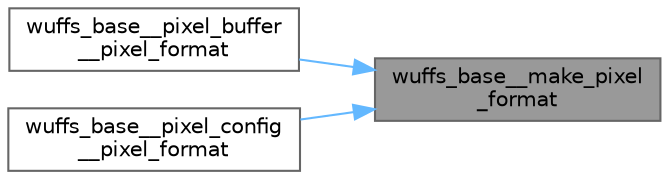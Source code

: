 digraph "wuffs_base__make_pixel_format"
{
 // LATEX_PDF_SIZE
  bgcolor="transparent";
  edge [fontname=Helvetica,fontsize=10,labelfontname=Helvetica,labelfontsize=10];
  node [fontname=Helvetica,fontsize=10,shape=box,height=0.2,width=0.4];
  rankdir="RL";
  Node1 [id="Node000001",label="wuffs_base__make_pixel\l_format",height=0.2,width=0.4,color="gray40", fillcolor="grey60", style="filled", fontcolor="black",tooltip=" "];
  Node1 -> Node2 [id="edge1_Node000001_Node000002",dir="back",color="steelblue1",style="solid",tooltip=" "];
  Node2 [id="Node000002",label="wuffs_base__pixel_buffer\l__pixel_format",height=0.2,width=0.4,color="grey40", fillcolor="white", style="filled",URL="$wuffs-v0_83_8c.html#a9c978b5ea5ba8cb245dd729b8e44ed33",tooltip=" "];
  Node1 -> Node3 [id="edge2_Node000001_Node000003",dir="back",color="steelblue1",style="solid",tooltip=" "];
  Node3 [id="Node000003",label="wuffs_base__pixel_config\l__pixel_format",height=0.2,width=0.4,color="grey40", fillcolor="white", style="filled",URL="$wuffs-v0_83_8c.html#a952ab81215e725347832ee92d263a393",tooltip=" "];
}
